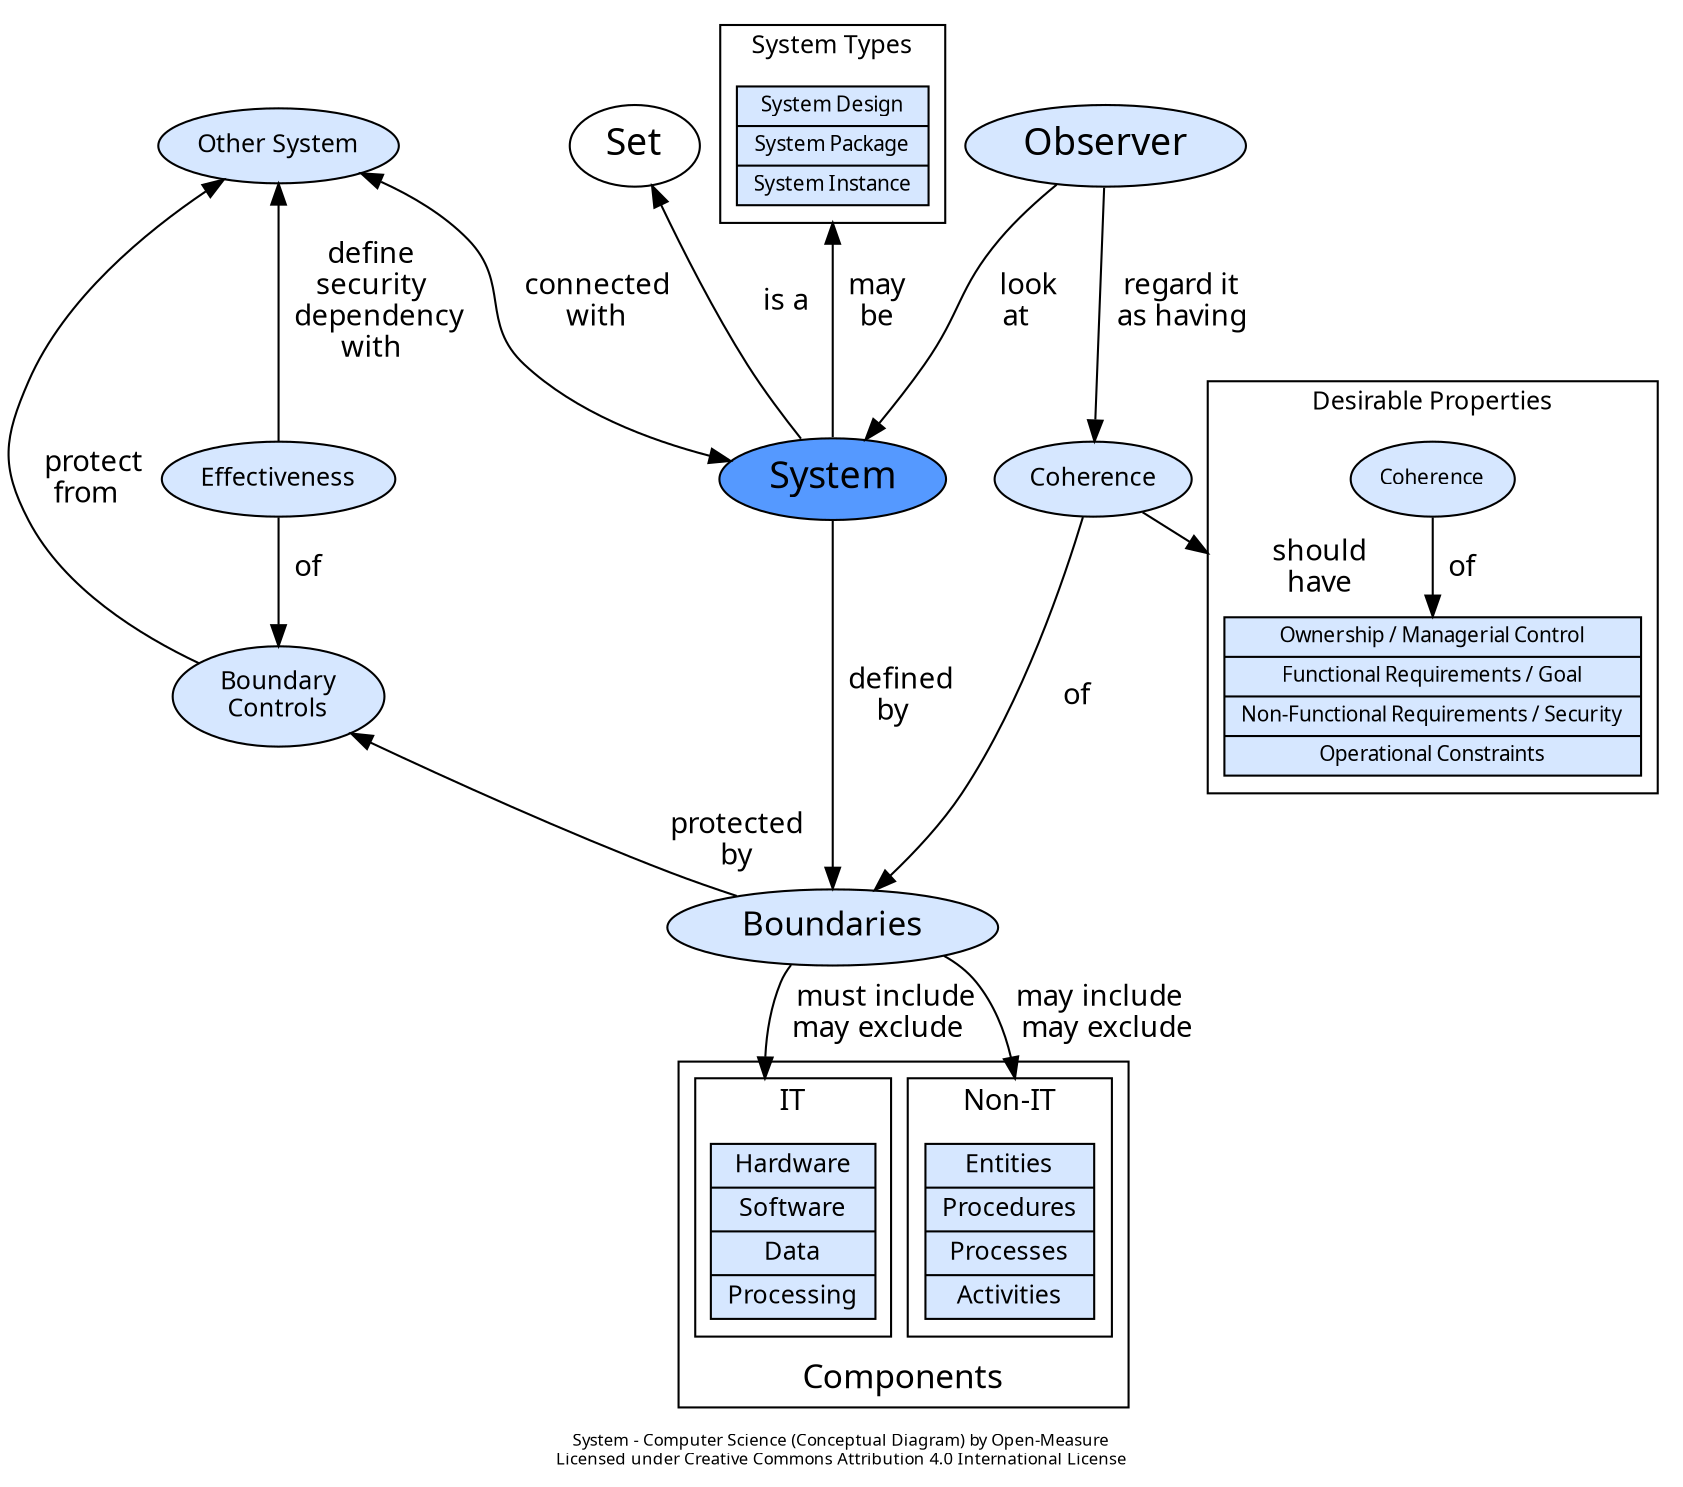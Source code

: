 digraph G {
	rankdir="TB";
	ranksep="0";
	newrank=true;
	packmode="clust";
	compound=true;
	fontname="Calibri";
	label="System - Computer Science (Conceptual Diagram) by Open-Measure\nLicensed under Creative Commons Attribution 4.0 International License";
	fontsize=8;
	node[shape="ellipse", fontsize=12, fillcolor="#d6e7ff", style="filled", fontname="Calibri"];
	edge[fontname="Calibri", minlen="1"];

	n_types -> n_system [weight=100, dir="back", label="  may  \n  be  ", ltail="cluster_types"];
	subgraph cluster_types {
		label="System Types";
		fontsize="12";
		n_types [fontsize="10", label="{{System Design}|{System Package}|{System Instance}}", shape="record", color="black", fontcolor="black"];
	}

	# Parent Concept
	n_set [label="Set", fontsize=18, fillcolor="#ffffff"];
	n_set -> n_system [weight=10, label="  is a  ", dir="back"];

	# Concept
	n_system [label="System", fontsize=18, fillcolor="#5599ff", URL="https://open-measure.atlassian.net/wiki/spaces/DIC/pages/5965562"];

	# Key Characteristics

	n_control [label="Boundary\nControls"];
	n_control -> n_boundaries [dir="back", label="protected\nby"];

	n_boundaries [label=" Boundaries ", fontsize=16];
	n_system -> n_boundaries [label="  defined\nby"];
	n_observer [label="Observer", fontsize=18];
	n_observer -> n_system [weight=100, label="look    \nat       "];
	n_observer -> n_coherence [label="  regard it\n  as having"];
	n_coherence [label="Coherence"];
	#n_coherence -> n_system [dir="back", label="is"];
	n_coherence -> n_boundaries [label="  of"];


	n_effectiveness [label="Effectiveness"];
	n_effectiveness -> n_control [label="  of   "];
	n_connected_system -> n_control [dir="back", label="  protect\nfrom"];
	n_connected_system -> n_effectiveness [weight=100, dir="back", label="define\nsecurity\n  dependency\nwith"];

	n_connected_system [label="Other System"];
	n_connected_system -> n_system [weight=100, dir="both", label="connected\nwith"];

	#n_desirable_characteristics -> n_coherence [label="should\nhave", ltail="cluster_desirable_characteristics"];
	n_coherence -> n_desirable_characteristics [label="should\nhave", lhead="cluster_desirable_characteristics"];
	subgraph cluster_desirable_characteristics {
		label="Desirable Properties";
		fontsize="12";
		n_desirable_coherence [fontsize="10", label="Coherence"];
		n_desirable_characteristics [fontsize="10", label="{{Ownership / Managerial Control}|{Functional Requirements / Goal}|{Non-Functional Requirements / Security}|{Operational Constraints}}", shape="record", color="black", fontcolor="black"];
		n_desirable_coherence -> n_desirable_characteristics [label="  of"]
	}

	n_boundaries -> n_it_components [label="  must include\nmay exclude", lhead="cluster_it_components"];
	n_boundaries -> n_non_it_components [label="may include\n  may exclude", lhead="cluster_non_it_components"];

	#n_boundaries -> n_it_components [label="includes\nand/or\nexcludes\n ", lhead="cluster_components"];
	#n_boundaries -> n_it_components [label="  excludes  ", lhead="cluster_components"];

	subgraph cluster_components {
		label="Components";
		fontsize="16";
		labelloc="b";

		subgraph cluster_it_components {
			label="IT";
			fontsize="14";
			labelloc="t";
			n_it_components [label="{{Hardware}|{Software}|{Data}|{Processing}}", shape="record", color="black", fontcolor="black"];
		}

		subgraph cluster_non_it_components {
			label="Non-IT";
			fontsize="14";
			labelloc="t";
			n_non_it_components [label="{{Entities}|{Procedures}|{Processes}|{Activities}}", shape="record", color="black", fontcolor="black"];
		}

	}

	# Hyponyms
	#n_set -> n_boundaries [label="", style="invis"];
	# n_characteristics [label="Illegal"];

	# Levels
	#{ rank=same; n_control; n_boundaries; }
	{ rank=same; n_effectiveness; n_system }

}
